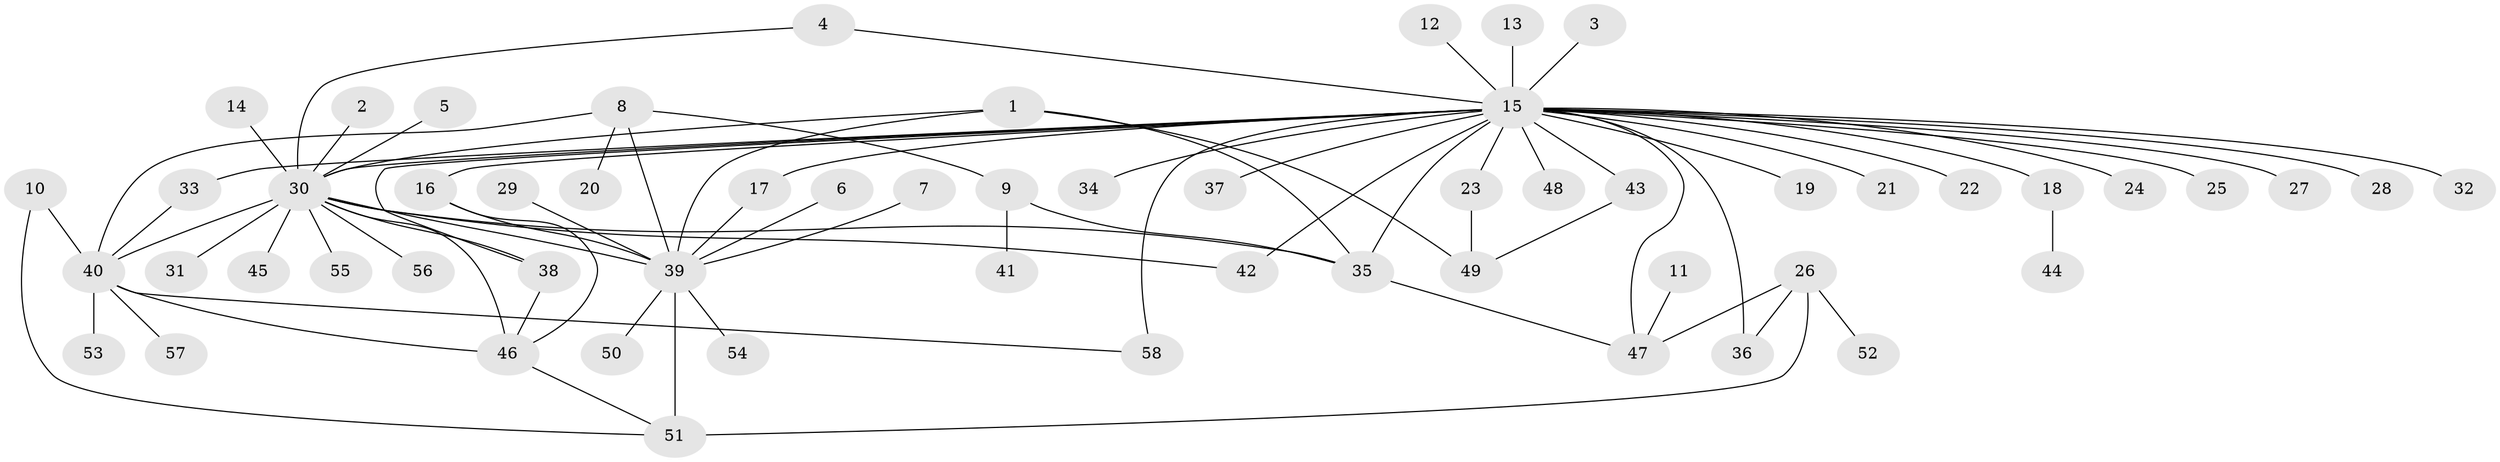// original degree distribution, {38: 0.009009009009009009, 7: 0.009009009009009009, 20: 0.009009009009009009, 10: 0.009009009009009009, 1: 0.4954954954954955, 3: 0.16216216216216217, 5: 0.009009009009009009, 2: 0.22522522522522523, 4: 0.04504504504504504, 6: 0.018018018018018018, 15: 0.009009009009009009}
// Generated by graph-tools (version 1.1) at 2025/01/03/09/25 03:01:40]
// undirected, 58 vertices, 79 edges
graph export_dot {
graph [start="1"]
  node [color=gray90,style=filled];
  1;
  2;
  3;
  4;
  5;
  6;
  7;
  8;
  9;
  10;
  11;
  12;
  13;
  14;
  15;
  16;
  17;
  18;
  19;
  20;
  21;
  22;
  23;
  24;
  25;
  26;
  27;
  28;
  29;
  30;
  31;
  32;
  33;
  34;
  35;
  36;
  37;
  38;
  39;
  40;
  41;
  42;
  43;
  44;
  45;
  46;
  47;
  48;
  49;
  50;
  51;
  52;
  53;
  54;
  55;
  56;
  57;
  58;
  1 -- 30 [weight=1.0];
  1 -- 35 [weight=1.0];
  1 -- 39 [weight=1.0];
  1 -- 49 [weight=1.0];
  2 -- 30 [weight=1.0];
  3 -- 15 [weight=1.0];
  4 -- 15 [weight=1.0];
  4 -- 30 [weight=1.0];
  5 -- 30 [weight=1.0];
  6 -- 39 [weight=1.0];
  7 -- 39 [weight=1.0];
  8 -- 9 [weight=1.0];
  8 -- 20 [weight=1.0];
  8 -- 39 [weight=1.0];
  8 -- 40 [weight=1.0];
  9 -- 35 [weight=1.0];
  9 -- 41 [weight=1.0];
  10 -- 40 [weight=1.0];
  10 -- 51 [weight=1.0];
  11 -- 47 [weight=1.0];
  12 -- 15 [weight=1.0];
  13 -- 15 [weight=1.0];
  14 -- 30 [weight=1.0];
  15 -- 16 [weight=1.0];
  15 -- 17 [weight=1.0];
  15 -- 18 [weight=1.0];
  15 -- 19 [weight=1.0];
  15 -- 21 [weight=1.0];
  15 -- 22 [weight=1.0];
  15 -- 23 [weight=1.0];
  15 -- 24 [weight=1.0];
  15 -- 25 [weight=1.0];
  15 -- 27 [weight=1.0];
  15 -- 28 [weight=1.0];
  15 -- 30 [weight=1.0];
  15 -- 32 [weight=1.0];
  15 -- 33 [weight=1.0];
  15 -- 34 [weight=1.0];
  15 -- 35 [weight=2.0];
  15 -- 36 [weight=1.0];
  15 -- 37 [weight=1.0];
  15 -- 38 [weight=1.0];
  15 -- 42 [weight=1.0];
  15 -- 43 [weight=2.0];
  15 -- 47 [weight=1.0];
  15 -- 48 [weight=1.0];
  15 -- 58 [weight=2.0];
  16 -- 39 [weight=1.0];
  16 -- 46 [weight=1.0];
  17 -- 39 [weight=1.0];
  18 -- 44 [weight=1.0];
  23 -- 49 [weight=1.0];
  26 -- 36 [weight=1.0];
  26 -- 47 [weight=1.0];
  26 -- 51 [weight=1.0];
  26 -- 52 [weight=1.0];
  29 -- 39 [weight=1.0];
  30 -- 31 [weight=1.0];
  30 -- 35 [weight=1.0];
  30 -- 38 [weight=1.0];
  30 -- 39 [weight=1.0];
  30 -- 40 [weight=1.0];
  30 -- 42 [weight=1.0];
  30 -- 45 [weight=1.0];
  30 -- 46 [weight=2.0];
  30 -- 55 [weight=1.0];
  30 -- 56 [weight=1.0];
  33 -- 40 [weight=1.0];
  35 -- 47 [weight=1.0];
  38 -- 46 [weight=1.0];
  39 -- 50 [weight=1.0];
  39 -- 51 [weight=2.0];
  39 -- 54 [weight=1.0];
  40 -- 46 [weight=1.0];
  40 -- 53 [weight=1.0];
  40 -- 57 [weight=1.0];
  40 -- 58 [weight=1.0];
  43 -- 49 [weight=1.0];
  46 -- 51 [weight=1.0];
}
